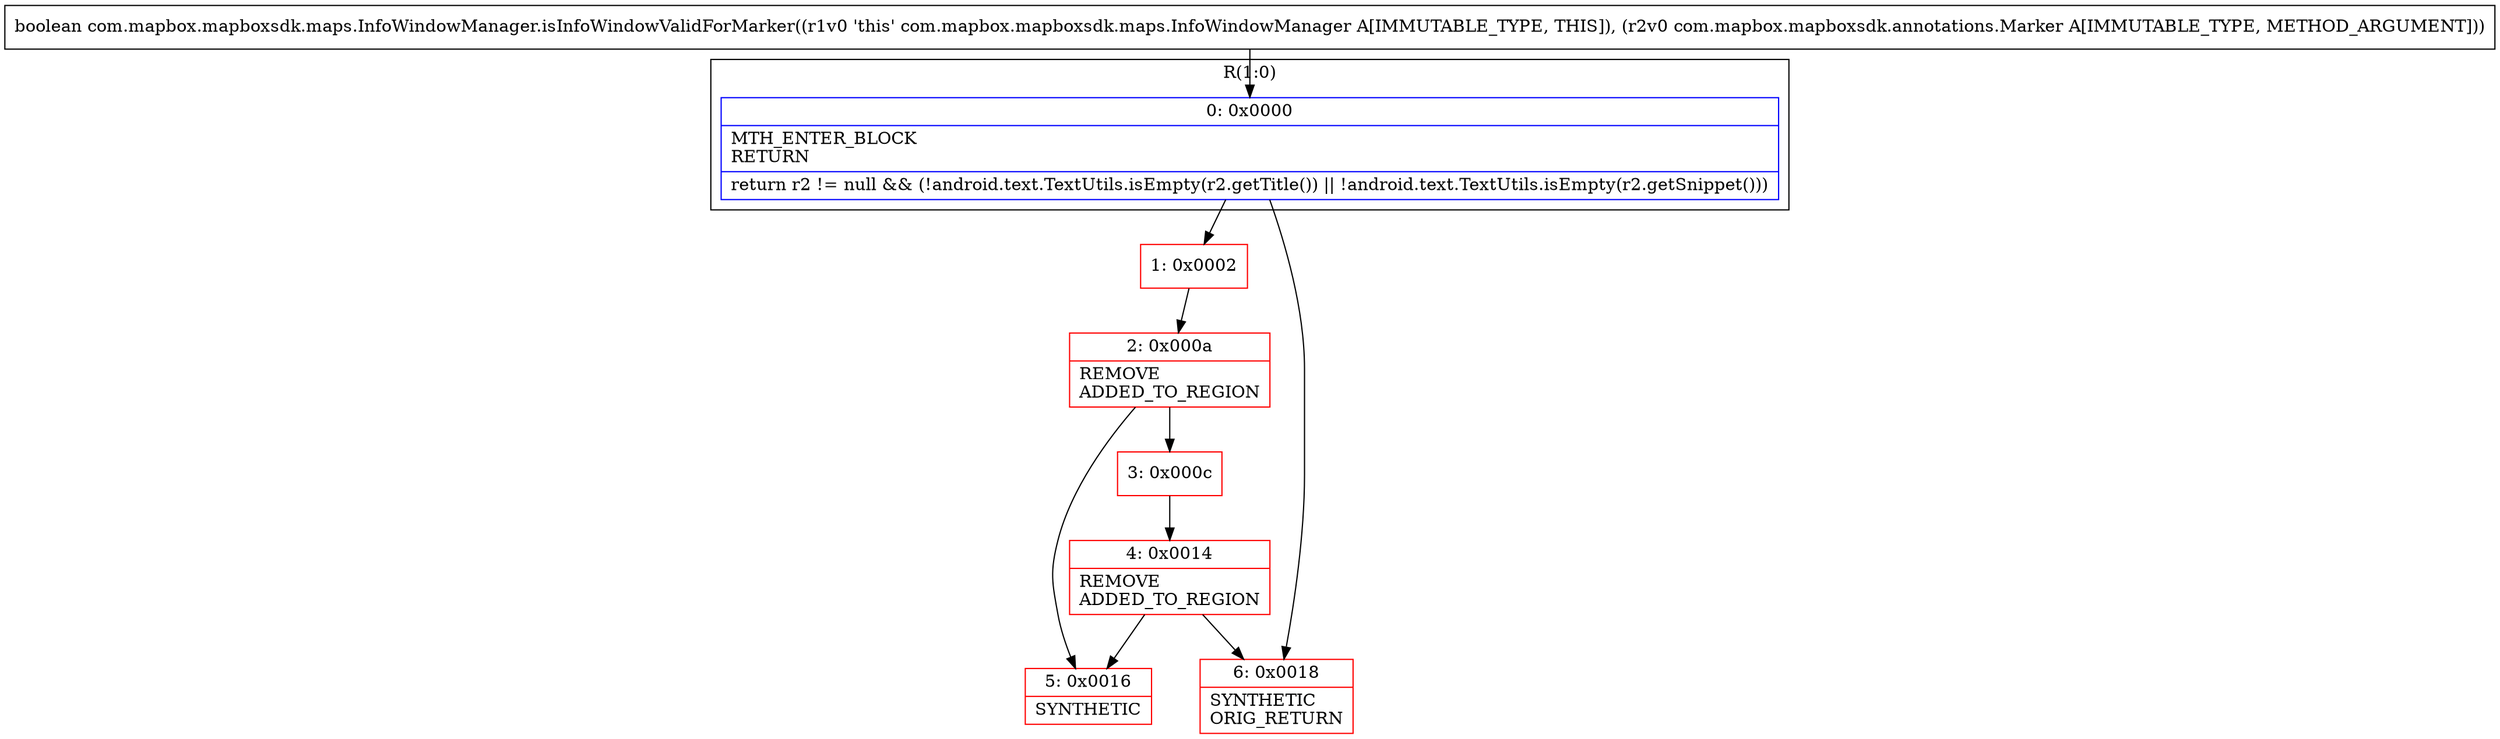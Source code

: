 digraph "CFG forcom.mapbox.mapboxsdk.maps.InfoWindowManager.isInfoWindowValidForMarker(Lcom\/mapbox\/mapboxsdk\/annotations\/Marker;)Z" {
subgraph cluster_Region_1846242391 {
label = "R(1:0)";
node [shape=record,color=blue];
Node_0 [shape=record,label="{0\:\ 0x0000|MTH_ENTER_BLOCK\lRETURN\l|return r2 != null && (!android.text.TextUtils.isEmpty(r2.getTitle()) \|\| !android.text.TextUtils.isEmpty(r2.getSnippet()))\l}"];
}
Node_1 [shape=record,color=red,label="{1\:\ 0x0002}"];
Node_2 [shape=record,color=red,label="{2\:\ 0x000a|REMOVE\lADDED_TO_REGION\l}"];
Node_3 [shape=record,color=red,label="{3\:\ 0x000c}"];
Node_4 [shape=record,color=red,label="{4\:\ 0x0014|REMOVE\lADDED_TO_REGION\l}"];
Node_5 [shape=record,color=red,label="{5\:\ 0x0016|SYNTHETIC\l}"];
Node_6 [shape=record,color=red,label="{6\:\ 0x0018|SYNTHETIC\lORIG_RETURN\l}"];
MethodNode[shape=record,label="{boolean com.mapbox.mapboxsdk.maps.InfoWindowManager.isInfoWindowValidForMarker((r1v0 'this' com.mapbox.mapboxsdk.maps.InfoWindowManager A[IMMUTABLE_TYPE, THIS]), (r2v0 com.mapbox.mapboxsdk.annotations.Marker A[IMMUTABLE_TYPE, METHOD_ARGUMENT])) }"];
MethodNode -> Node_0;
Node_0 -> Node_1;
Node_0 -> Node_6;
Node_1 -> Node_2;
Node_2 -> Node_3;
Node_2 -> Node_5;
Node_3 -> Node_4;
Node_4 -> Node_5;
Node_4 -> Node_6;
}

